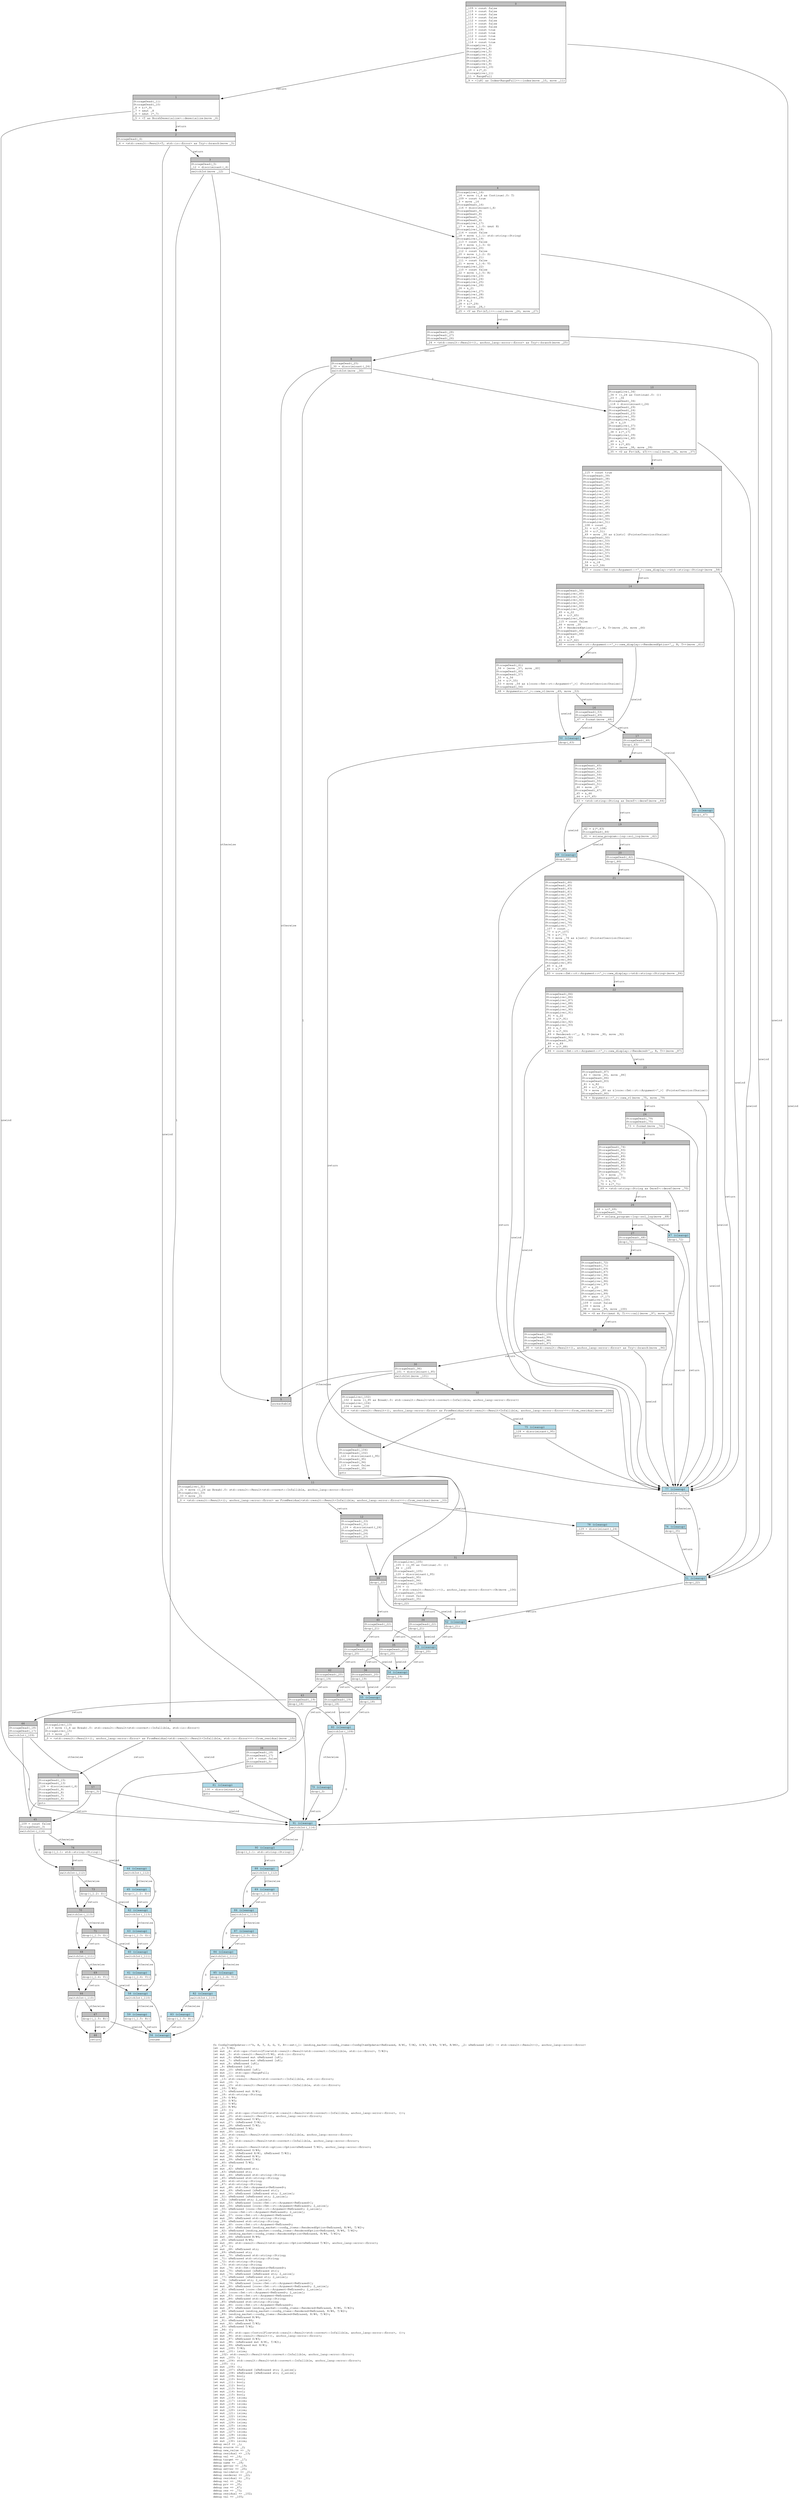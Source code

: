 digraph Mir_0_936 {
    graph [fontname="Courier, monospace"];
    node [fontname="Courier, monospace"];
    edge [fontname="Courier, monospace"];
    label=<fn ConfigItemUpdater::&lt;'h, H, T, S, G, V, R&gt;::set(_1: lending_market::config_items::ConfigItemUpdater&lt;ReErased, H/#1, T/#2, S/#3, G/#4, V/#5, R/#6&gt;, _2: &amp;ReErased [u8]) -&gt; std::result::Result&lt;(), anchor_lang::error::Error&gt;<br align="left"/>let _3: T/#2;<br align="left"/>let mut _4: std::ops::ControlFlow&lt;std::result::Result&lt;std::convert::Infallible, std::io::Error&gt;, T/#2&gt;;<br align="left"/>let mut _5: std::result::Result&lt;T/#2, std::io::Error&gt;;<br align="left"/>let mut _6: &amp;ReErased mut &amp;ReErased [u8];<br align="left"/>let mut _7: &amp;ReErased mut &amp;ReErased [u8];<br align="left"/>let mut _8: &amp;ReErased [u8];<br align="left"/>let _9: &amp;ReErased [u8];<br align="left"/>let mut _10: &amp;ReErased [u8];<br align="left"/>let mut _11: std::ops::RangeFull;<br align="left"/>let mut _12: isize;<br align="left"/>let _13: std::result::Result&lt;std::convert::Infallible, std::io::Error&gt;;<br align="left"/>let mut _14: !;<br align="left"/>let mut _15: std::result::Result&lt;std::convert::Infallible, std::io::Error&gt;;<br align="left"/>let _16: T/#2;<br align="left"/>let _17: &amp;ReErased mut H/#1;<br align="left"/>let _18: std::string::String;<br align="left"/>let _19: G/#4;<br align="left"/>let _20: S/#3;<br align="left"/>let _21: V/#5;<br align="left"/>let _22: R/#6;<br align="left"/>let _23: ();<br align="left"/>let mut _24: std::ops::ControlFlow&lt;std::result::Result&lt;std::convert::Infallible, anchor_lang::error::Error&gt;, ()&gt;;<br align="left"/>let mut _25: std::result::Result&lt;(), anchor_lang::error::Error&gt;;<br align="left"/>let mut _26: &amp;ReErased V/#5;<br align="left"/>let mut _27: (&amp;ReErased T/#2,);<br align="left"/>let mut _28: &amp;ReErased T/#2;<br align="left"/>let _29: &amp;ReErased T/#2;<br align="left"/>let mut _30: isize;<br align="left"/>let _31: std::result::Result&lt;std::convert::Infallible, anchor_lang::error::Error&gt;;<br align="left"/>let mut _32: !;<br align="left"/>let mut _33: std::result::Result&lt;std::convert::Infallible, anchor_lang::error::Error&gt;;<br align="left"/>let _34: ();<br align="left"/>let _35: std::result::Result&lt;std::option::Option&lt;&amp;ReErased T/#2&gt;, anchor_lang::error::Error&gt;;<br align="left"/>let mut _36: &amp;ReErased G/#4;<br align="left"/>let mut _37: (&amp;ReErased H/#1, &amp;ReErased T/#2);<br align="left"/>let mut _38: &amp;ReErased H/#1;<br align="left"/>let mut _39: &amp;ReErased T/#2;<br align="left"/>let _40: &amp;ReErased T/#2;<br align="left"/>let _41: ();<br align="left"/>let mut _42: &amp;ReErased str;<br align="left"/>let _43: &amp;ReErased str;<br align="left"/>let mut _44: &amp;ReErased std::string::String;<br align="left"/>let _45: &amp;ReErased std::string::String;<br align="left"/>let _46: std::string::String;<br align="left"/>let _47: std::string::String;<br align="left"/>let mut _48: std::fmt::Arguments&lt;ReErased&gt;;<br align="left"/>let mut _49: &amp;ReErased [&amp;ReErased str];<br align="left"/>let mut _50: &amp;ReErased [&amp;ReErased str; 2_usize];<br align="left"/>let _51: &amp;ReErased [&amp;ReErased str; 2_usize];<br align="left"/>let _52: [&amp;ReErased str; 2_usize];<br align="left"/>let mut _53: &amp;ReErased [core::fmt::rt::Argument&lt;ReErased&gt;];<br align="left"/>let mut _54: &amp;ReErased [core::fmt::rt::Argument&lt;ReErased&gt;; 2_usize];<br align="left"/>let _55: &amp;ReErased [core::fmt::rt::Argument&lt;ReErased&gt;; 2_usize];<br align="left"/>let _56: [core::fmt::rt::Argument&lt;ReErased&gt;; 2_usize];<br align="left"/>let mut _57: core::fmt::rt::Argument&lt;ReErased&gt;;<br align="left"/>let mut _58: &amp;ReErased std::string::String;<br align="left"/>let _59: &amp;ReErased std::string::String;<br align="left"/>let mut _60: core::fmt::rt::Argument&lt;ReErased&gt;;<br align="left"/>let mut _61: &amp;ReErased lending_market::config_items::RenderedOption&lt;ReErased, R/#6, T/#2&gt;;<br align="left"/>let _62: &amp;ReErased lending_market::config_items::RenderedOption&lt;ReErased, R/#6, T/#2&gt;;<br align="left"/>let _63: lending_market::config_items::RenderedOption&lt;ReErased, R/#6, T/#2&gt;;<br align="left"/>let mut _64: &amp;ReErased R/#6;<br align="left"/>let _65: &amp;ReErased R/#6;<br align="left"/>let mut _66: std::result::Result&lt;std::option::Option&lt;&amp;ReErased T/#2&gt;, anchor_lang::error::Error&gt;;<br align="left"/>let _67: ();<br align="left"/>let mut _68: &amp;ReErased str;<br align="left"/>let _69: &amp;ReErased str;<br align="left"/>let mut _70: &amp;ReErased std::string::String;<br align="left"/>let _71: &amp;ReErased std::string::String;<br align="left"/>let _72: std::string::String;<br align="left"/>let _73: std::string::String;<br align="left"/>let mut _74: std::fmt::Arguments&lt;ReErased&gt;;<br align="left"/>let mut _75: &amp;ReErased [&amp;ReErased str];<br align="left"/>let mut _76: &amp;ReErased [&amp;ReErased str; 2_usize];<br align="left"/>let _77: &amp;ReErased [&amp;ReErased str; 2_usize];<br align="left"/>let _78: [&amp;ReErased str; 2_usize];<br align="left"/>let mut _79: &amp;ReErased [core::fmt::rt::Argument&lt;ReErased&gt;];<br align="left"/>let mut _80: &amp;ReErased [core::fmt::rt::Argument&lt;ReErased&gt;; 2_usize];<br align="left"/>let _81: &amp;ReErased [core::fmt::rt::Argument&lt;ReErased&gt;; 2_usize];<br align="left"/>let _82: [core::fmt::rt::Argument&lt;ReErased&gt;; 2_usize];<br align="left"/>let mut _83: core::fmt::rt::Argument&lt;ReErased&gt;;<br align="left"/>let mut _84: &amp;ReErased std::string::String;<br align="left"/>let _85: &amp;ReErased std::string::String;<br align="left"/>let mut _86: core::fmt::rt::Argument&lt;ReErased&gt;;<br align="left"/>let mut _87: &amp;ReErased lending_market::config_items::Rendered&lt;ReErased, R/#6, T/#2&gt;;<br align="left"/>let _88: &amp;ReErased lending_market::config_items::Rendered&lt;ReErased, R/#6, T/#2&gt;;<br align="left"/>let _89: lending_market::config_items::Rendered&lt;ReErased, R/#6, T/#2&gt;;<br align="left"/>let mut _90: &amp;ReErased R/#6;<br align="left"/>let _91: &amp;ReErased R/#6;<br align="left"/>let mut _92: &amp;ReErased T/#2;<br align="left"/>let _93: &amp;ReErased T/#2;<br align="left"/>let _94: ();<br align="left"/>let mut _95: std::ops::ControlFlow&lt;std::result::Result&lt;std::convert::Infallible, anchor_lang::error::Error&gt;, ()&gt;;<br align="left"/>let mut _96: std::result::Result&lt;(), anchor_lang::error::Error&gt;;<br align="left"/>let mut _97: &amp;ReErased S/#3;<br align="left"/>let mut _98: (&amp;ReErased mut H/#1, T/#2);<br align="left"/>let mut _99: &amp;ReErased mut H/#1;<br align="left"/>let mut _100: T/#2;<br align="left"/>let mut _101: isize;<br align="left"/>let _102: std::result::Result&lt;std::convert::Infallible, anchor_lang::error::Error&gt;;<br align="left"/>let mut _103: !;<br align="left"/>let mut _104: std::result::Result&lt;std::convert::Infallible, anchor_lang::error::Error&gt;;<br align="left"/>let _105: ();<br align="left"/>let mut _106: ();<br align="left"/>let mut _107: &amp;ReErased [&amp;ReErased str; 2_usize];<br align="left"/>let mut _108: &amp;ReErased [&amp;ReErased str; 2_usize];<br align="left"/>let mut _109: bool;<br align="left"/>let mut _110: bool;<br align="left"/>let mut _111: bool;<br align="left"/>let mut _112: bool;<br align="left"/>let mut _113: bool;<br align="left"/>let mut _114: bool;<br align="left"/>let mut _115: bool;<br align="left"/>let mut _116: isize;<br align="left"/>let mut _117: isize;<br align="left"/>let mut _118: isize;<br align="left"/>let mut _119: isize;<br align="left"/>let mut _120: isize;<br align="left"/>let mut _121: isize;<br align="left"/>let mut _122: isize;<br align="left"/>let mut _123: isize;<br align="left"/>let mut _124: isize;<br align="left"/>let mut _125: isize;<br align="left"/>let mut _126: isize;<br align="left"/>let mut _127: isize;<br align="left"/>let mut _128: isize;<br align="left"/>let mut _129: isize;<br align="left"/>let mut _130: isize;<br align="left"/>debug self =&gt; _1;<br align="left"/>debug source =&gt; _2;<br align="left"/>debug new_value =&gt; _3;<br align="left"/>debug residual =&gt; _13;<br align="left"/>debug val =&gt; _16;<br align="left"/>debug target =&gt; _17;<br align="left"/>debug name =&gt; _18;<br align="left"/>debug getter =&gt; _19;<br align="left"/>debug setter =&gt; _20;<br align="left"/>debug validator =&gt; _21;<br align="left"/>debug renderer =&gt; _22;<br align="left"/>debug residual =&gt; _31;<br align="left"/>debug val =&gt; _34;<br align="left"/>debug prv =&gt; _35;<br align="left"/>debug res =&gt; _47;<br align="left"/>debug res =&gt; _73;<br align="left"/>debug residual =&gt; _102;<br align="left"/>debug val =&gt; _105;<br align="left"/>>;
    bb0__0_936 [shape="none", label=<<table border="0" cellborder="1" cellspacing="0"><tr><td bgcolor="gray" align="center" colspan="1">0</td></tr><tr><td align="left" balign="left">_109 = const false<br/>_115 = const false<br/>_114 = const false<br/>_113 = const false<br/>_112 = const false<br/>_111 = const false<br/>_110 = const false<br/>_110 = const true<br/>_111 = const true<br/>_112 = const true<br/>_113 = const true<br/>_114 = const true<br/>StorageLive(_3)<br/>StorageLive(_4)<br/>StorageLive(_5)<br/>StorageLive(_6)<br/>StorageLive(_7)<br/>StorageLive(_8)<br/>StorageLive(_9)<br/>StorageLive(_10)<br/>_10 = &amp;(*_2)<br/>StorageLive(_11)<br/>_11 = RangeFull<br/></td></tr><tr><td align="left">_9 = &lt;[u8] as Index&lt;RangeFull&gt;&gt;::index(move _10, move _11)</td></tr></table>>];
    bb1__0_936 [shape="none", label=<<table border="0" cellborder="1" cellspacing="0"><tr><td bgcolor="gray" align="center" colspan="1">1</td></tr><tr><td align="left" balign="left">StorageDead(_11)<br/>StorageDead(_10)<br/>_8 = &amp;(*_9)<br/>_7 = &amp;mut _8<br/>_6 = &amp;mut (*_7)<br/></td></tr><tr><td align="left">_5 = &lt;T as BorshDeserialize&gt;::deserialize(move _6)</td></tr></table>>];
    bb2__0_936 [shape="none", label=<<table border="0" cellborder="1" cellspacing="0"><tr><td bgcolor="gray" align="center" colspan="1">2</td></tr><tr><td align="left" balign="left">StorageDead(_6)<br/></td></tr><tr><td align="left">_4 = &lt;std::result::Result&lt;T, std::io::Error&gt; as Try&gt;::branch(move _5)</td></tr></table>>];
    bb3__0_936 [shape="none", label=<<table border="0" cellborder="1" cellspacing="0"><tr><td bgcolor="gray" align="center" colspan="1">3</td></tr><tr><td align="left" balign="left">StorageDead(_5)<br/>_12 = discriminant(_4)<br/></td></tr><tr><td align="left">switchInt(move _12)</td></tr></table>>];
    bb4__0_936 [shape="none", label=<<table border="0" cellborder="1" cellspacing="0"><tr><td bgcolor="gray" align="center" colspan="1">4</td></tr><tr><td align="left" balign="left">StorageLive(_16)<br/>_16 = move ((_4 as Continue).0: T)<br/>_109 = const true<br/>_3 = move _16<br/>StorageDead(_16)<br/>_116 = discriminant(_4)<br/>StorageDead(_9)<br/>StorageDead(_8)<br/>StorageDead(_7)<br/>StorageDead(_4)<br/>StorageLive(_17)<br/>_17 = move (_1.0: &amp;mut H)<br/>StorageLive(_18)<br/>_114 = const false<br/>_18 = move (_1.1: std::string::String)<br/>StorageLive(_19)<br/>_113 = const false<br/>_19 = move (_1.3: G)<br/>StorageLive(_20)<br/>_112 = const false<br/>_20 = move (_1.2: S)<br/>StorageLive(_21)<br/>_111 = const false<br/>_21 = move (_1.4: V)<br/>StorageLive(_22)<br/>_110 = const false<br/>_22 = move (_1.5: R)<br/>StorageLive(_23)<br/>StorageLive(_24)<br/>StorageLive(_25)<br/>StorageLive(_26)<br/>_26 = &amp;_21<br/>StorageLive(_27)<br/>StorageLive(_28)<br/>StorageLive(_29)<br/>_29 = &amp;_3<br/>_28 = &amp;(*_29)<br/>_27 = (move _28,)<br/></td></tr><tr><td align="left">_25 = &lt;V as Fn&lt;(&amp;T,)&gt;&gt;::call(move _26, move _27)</td></tr></table>>];
    bb5__0_936 [shape="none", label=<<table border="0" cellborder="1" cellspacing="0"><tr><td bgcolor="gray" align="center" colspan="1">5</td></tr><tr><td align="left">unreachable</td></tr></table>>];
    bb6__0_936 [shape="none", label=<<table border="0" cellborder="1" cellspacing="0"><tr><td bgcolor="gray" align="center" colspan="1">6</td></tr><tr><td align="left" balign="left">StorageLive(_13)<br/>_13 = move ((_4 as Break).0: std::result::Result&lt;std::convert::Infallible, std::io::Error&gt;)<br/>StorageLive(_15)<br/>_15 = move _13<br/></td></tr><tr><td align="left">_0 = &lt;std::result::Result&lt;(), anchor_lang::error::Error&gt; as FromResidual&lt;std::result::Result&lt;Infallible, std::io::Error&gt;&gt;&gt;::from_residual(move _15)</td></tr></table>>];
    bb7__0_936 [shape="none", label=<<table border="0" cellborder="1" cellspacing="0"><tr><td bgcolor="gray" align="center" colspan="1">7</td></tr><tr><td align="left" balign="left">StorageDead(_15)<br/>StorageDead(_13)<br/>_126 = discriminant(_4)<br/>StorageDead(_9)<br/>StorageDead(_8)<br/>StorageDead(_7)<br/>StorageDead(_4)<br/></td></tr><tr><td align="left">goto</td></tr></table>>];
    bb8__0_936 [shape="none", label=<<table border="0" cellborder="1" cellspacing="0"><tr><td bgcolor="gray" align="center" colspan="1">8</td></tr><tr><td align="left" balign="left">StorageDead(_28)<br/>StorageDead(_27)<br/>StorageDead(_26)<br/></td></tr><tr><td align="left">_24 = &lt;std::result::Result&lt;(), anchor_lang::error::Error&gt; as Try&gt;::branch(move _25)</td></tr></table>>];
    bb9__0_936 [shape="none", label=<<table border="0" cellborder="1" cellspacing="0"><tr><td bgcolor="gray" align="center" colspan="1">9</td></tr><tr><td align="left" balign="left">StorageDead(_25)<br/>_30 = discriminant(_24)<br/></td></tr><tr><td align="left">switchInt(move _30)</td></tr></table>>];
    bb10__0_936 [shape="none", label=<<table border="0" cellborder="1" cellspacing="0"><tr><td bgcolor="gray" align="center" colspan="1">10</td></tr><tr><td align="left" balign="left">StorageLive(_34)<br/>_34 = ((_24 as Continue).0: ())<br/>_23 = _34<br/>StorageDead(_34)<br/>_118 = discriminant(_24)<br/>StorageDead(_29)<br/>StorageDead(_24)<br/>StorageDead(_23)<br/>StorageLive(_35)<br/>StorageLive(_36)<br/>_36 = &amp;_19<br/>StorageLive(_37)<br/>StorageLive(_38)<br/>_38 = &amp;(*_17)<br/>StorageLive(_39)<br/>StorageLive(_40)<br/>_40 = &amp;_3<br/>_39 = &amp;(*_40)<br/>_37 = (move _38, move _39)<br/></td></tr><tr><td align="left">_35 = &lt;G as Fn&lt;(&amp;H, &amp;T)&gt;&gt;::call(move _36, move _37)</td></tr></table>>];
    bb11__0_936 [shape="none", label=<<table border="0" cellborder="1" cellspacing="0"><tr><td bgcolor="gray" align="center" colspan="1">11</td></tr><tr><td align="left" balign="left">StorageLive(_31)<br/>_31 = move ((_24 as Break).0: std::result::Result&lt;std::convert::Infallible, anchor_lang::error::Error&gt;)<br/>StorageLive(_33)<br/>_33 = move _31<br/></td></tr><tr><td align="left">_0 = &lt;std::result::Result&lt;(), anchor_lang::error::Error&gt; as FromResidual&lt;std::result::Result&lt;Infallible, anchor_lang::error::Error&gt;&gt;&gt;::from_residual(move _33)</td></tr></table>>];
    bb12__0_936 [shape="none", label=<<table border="0" cellborder="1" cellspacing="0"><tr><td bgcolor="gray" align="center" colspan="1">12</td></tr><tr><td align="left" balign="left">StorageDead(_33)<br/>StorageDead(_31)<br/>_124 = discriminant(_24)<br/>StorageDead(_29)<br/>StorageDead(_24)<br/>StorageDead(_23)<br/></td></tr><tr><td align="left">goto</td></tr></table>>];
    bb13__0_936 [shape="none", label=<<table border="0" cellborder="1" cellspacing="0"><tr><td bgcolor="gray" align="center" colspan="1">13</td></tr><tr><td align="left" balign="left">_115 = const true<br/>StorageDead(_39)<br/>StorageDead(_38)<br/>StorageDead(_37)<br/>StorageDead(_36)<br/>StorageDead(_40)<br/>StorageLive(_41)<br/>StorageLive(_42)<br/>StorageLive(_43)<br/>StorageLive(_44)<br/>StorageLive(_45)<br/>StorageLive(_46)<br/>StorageLive(_47)<br/>StorageLive(_48)<br/>StorageLive(_49)<br/>StorageLive(_50)<br/>StorageLive(_51)<br/>_108 = const _<br/>_51 = &amp;(*_108)<br/>_50 = &amp;(*_51)<br/>_49 = move _50 as &amp;[&amp;str] (PointerCoercion(Unsize))<br/>StorageDead(_50)<br/>StorageLive(_53)<br/>StorageLive(_54)<br/>StorageLive(_55)<br/>StorageLive(_56)<br/>StorageLive(_57)<br/>StorageLive(_58)<br/>StorageLive(_59)<br/>_59 = &amp;_18<br/>_58 = &amp;(*_59)<br/></td></tr><tr><td align="left">_57 = core::fmt::rt::Argument::&lt;'_&gt;::new_display::&lt;std::string::String&gt;(move _58)</td></tr></table>>];
    bb14__0_936 [shape="none", label=<<table border="0" cellborder="1" cellspacing="0"><tr><td bgcolor="gray" align="center" colspan="1">14</td></tr><tr><td align="left" balign="left">StorageDead(_58)<br/>StorageLive(_60)<br/>StorageLive(_61)<br/>StorageLive(_62)<br/>StorageLive(_63)<br/>StorageLive(_64)<br/>StorageLive(_65)<br/>_65 = &amp;_22<br/>_64 = &amp;(*_65)<br/>StorageLive(_66)<br/>_115 = const false<br/>_66 = move _35<br/>_63 = RenderedOption::&lt;'_, R, T&gt;(move _64, move _66)<br/>StorageDead(_66)<br/>StorageDead(_64)<br/>_62 = &amp;_63<br/>_61 = &amp;(*_62)<br/></td></tr><tr><td align="left">_60 = core::fmt::rt::Argument::&lt;'_&gt;::new_display::&lt;RenderedOption&lt;'_, R, T&gt;&gt;(move _61)</td></tr></table>>];
    bb15__0_936 [shape="none", label=<<table border="0" cellborder="1" cellspacing="0"><tr><td bgcolor="gray" align="center" colspan="1">15</td></tr><tr><td align="left" balign="left">StorageDead(_61)<br/>_56 = [move _57, move _60]<br/>StorageDead(_60)<br/>StorageDead(_57)<br/>_55 = &amp;_56<br/>_54 = &amp;(*_55)<br/>_53 = move _54 as &amp;[core::fmt::rt::Argument&lt;'_&gt;] (PointerCoercion(Unsize))<br/>StorageDead(_54)<br/></td></tr><tr><td align="left">_48 = Arguments::&lt;'_&gt;::new_v1(move _49, move _53)</td></tr></table>>];
    bb16__0_936 [shape="none", label=<<table border="0" cellborder="1" cellspacing="0"><tr><td bgcolor="gray" align="center" colspan="1">16</td></tr><tr><td align="left" balign="left">StorageDead(_53)<br/>StorageDead(_49)<br/></td></tr><tr><td align="left">_47 = format(move _48)</td></tr></table>>];
    bb17__0_936 [shape="none", label=<<table border="0" cellborder="1" cellspacing="0"><tr><td bgcolor="gray" align="center" colspan="1">17</td></tr><tr><td align="left" balign="left">StorageDead(_48)<br/></td></tr><tr><td align="left">drop(_63)</td></tr></table>>];
    bb18__0_936 [shape="none", label=<<table border="0" cellborder="1" cellspacing="0"><tr><td bgcolor="gray" align="center" colspan="1">18</td></tr><tr><td align="left" balign="left">StorageDead(_65)<br/>StorageDead(_63)<br/>StorageDead(_62)<br/>StorageDead(_59)<br/>StorageDead(_56)<br/>StorageDead(_55)<br/>StorageDead(_51)<br/>_46 = move _47<br/>StorageDead(_47)<br/>_45 = &amp;_46<br/>_44 = &amp;(*_45)<br/></td></tr><tr><td align="left">_43 = &lt;std::string::String as Deref&gt;::deref(move _44)</td></tr></table>>];
    bb19__0_936 [shape="none", label=<<table border="0" cellborder="1" cellspacing="0"><tr><td bgcolor="gray" align="center" colspan="1">19</td></tr><tr><td align="left" balign="left">_42 = &amp;(*_43)<br/>StorageDead(_44)<br/></td></tr><tr><td align="left">_41 = solana_program::log::sol_log(move _42)</td></tr></table>>];
    bb20__0_936 [shape="none", label=<<table border="0" cellborder="1" cellspacing="0"><tr><td bgcolor="gray" align="center" colspan="1">20</td></tr><tr><td align="left" balign="left">StorageDead(_42)<br/></td></tr><tr><td align="left">drop(_46)</td></tr></table>>];
    bb21__0_936 [shape="none", label=<<table border="0" cellborder="1" cellspacing="0"><tr><td bgcolor="gray" align="center" colspan="1">21</td></tr><tr><td align="left" balign="left">StorageDead(_46)<br/>StorageDead(_45)<br/>StorageDead(_43)<br/>StorageDead(_41)<br/>StorageLive(_67)<br/>StorageLive(_68)<br/>StorageLive(_69)<br/>StorageLive(_70)<br/>StorageLive(_71)<br/>StorageLive(_72)<br/>StorageLive(_73)<br/>StorageLive(_74)<br/>StorageLive(_75)<br/>StorageLive(_76)<br/>StorageLive(_77)<br/>_107 = const _<br/>_77 = &amp;(*_107)<br/>_76 = &amp;(*_77)<br/>_75 = move _76 as &amp;[&amp;str] (PointerCoercion(Unsize))<br/>StorageDead(_76)<br/>StorageLive(_79)<br/>StorageLive(_80)<br/>StorageLive(_81)<br/>StorageLive(_82)<br/>StorageLive(_83)<br/>StorageLive(_84)<br/>StorageLive(_85)<br/>_85 = &amp;_18<br/>_84 = &amp;(*_85)<br/></td></tr><tr><td align="left">_83 = core::fmt::rt::Argument::&lt;'_&gt;::new_display::&lt;std::string::String&gt;(move _84)</td></tr></table>>];
    bb22__0_936 [shape="none", label=<<table border="0" cellborder="1" cellspacing="0"><tr><td bgcolor="gray" align="center" colspan="1">22</td></tr><tr><td align="left" balign="left">StorageDead(_84)<br/>StorageLive(_86)<br/>StorageLive(_87)<br/>StorageLive(_88)<br/>StorageLive(_89)<br/>StorageLive(_90)<br/>StorageLive(_91)<br/>_91 = &amp;_22<br/>_90 = &amp;(*_91)<br/>StorageLive(_92)<br/>StorageLive(_93)<br/>_93 = &amp;_3<br/>_92 = &amp;(*_93)<br/>_89 = Rendered::&lt;'_, R, T&gt;(move _90, move _92)<br/>StorageDead(_92)<br/>StorageDead(_90)<br/>_88 = &amp;_89<br/>_87 = &amp;(*_88)<br/></td></tr><tr><td align="left">_86 = core::fmt::rt::Argument::&lt;'_&gt;::new_display::&lt;Rendered&lt;'_, R, T&gt;&gt;(move _87)</td></tr></table>>];
    bb23__0_936 [shape="none", label=<<table border="0" cellborder="1" cellspacing="0"><tr><td bgcolor="gray" align="center" colspan="1">23</td></tr><tr><td align="left" balign="left">StorageDead(_87)<br/>_82 = [move _83, move _86]<br/>StorageDead(_86)<br/>StorageDead(_83)<br/>_81 = &amp;_82<br/>_80 = &amp;(*_81)<br/>_79 = move _80 as &amp;[core::fmt::rt::Argument&lt;'_&gt;] (PointerCoercion(Unsize))<br/>StorageDead(_80)<br/></td></tr><tr><td align="left">_74 = Arguments::&lt;'_&gt;::new_v1(move _75, move _79)</td></tr></table>>];
    bb24__0_936 [shape="none", label=<<table border="0" cellborder="1" cellspacing="0"><tr><td bgcolor="gray" align="center" colspan="1">24</td></tr><tr><td align="left" balign="left">StorageDead(_79)<br/>StorageDead(_75)<br/></td></tr><tr><td align="left">_73 = format(move _74)</td></tr></table>>];
    bb25__0_936 [shape="none", label=<<table border="0" cellborder="1" cellspacing="0"><tr><td bgcolor="gray" align="center" colspan="1">25</td></tr><tr><td align="left" balign="left">StorageDead(_74)<br/>StorageDead(_93)<br/>StorageDead(_91)<br/>StorageDead(_89)<br/>StorageDead(_88)<br/>StorageDead(_85)<br/>StorageDead(_82)<br/>StorageDead(_81)<br/>StorageDead(_77)<br/>_72 = move _73<br/>StorageDead(_73)<br/>_71 = &amp;_72<br/>_70 = &amp;(*_71)<br/></td></tr><tr><td align="left">_69 = &lt;std::string::String as Deref&gt;::deref(move _70)</td></tr></table>>];
    bb26__0_936 [shape="none", label=<<table border="0" cellborder="1" cellspacing="0"><tr><td bgcolor="gray" align="center" colspan="1">26</td></tr><tr><td align="left" balign="left">_68 = &amp;(*_69)<br/>StorageDead(_70)<br/></td></tr><tr><td align="left">_67 = solana_program::log::sol_log(move _68)</td></tr></table>>];
    bb27__0_936 [shape="none", label=<<table border="0" cellborder="1" cellspacing="0"><tr><td bgcolor="gray" align="center" colspan="1">27</td></tr><tr><td align="left" balign="left">StorageDead(_68)<br/></td></tr><tr><td align="left">drop(_72)</td></tr></table>>];
    bb28__0_936 [shape="none", label=<<table border="0" cellborder="1" cellspacing="0"><tr><td bgcolor="gray" align="center" colspan="1">28</td></tr><tr><td align="left" balign="left">StorageDead(_72)<br/>StorageDead(_71)<br/>StorageDead(_69)<br/>StorageDead(_67)<br/>StorageLive(_94)<br/>StorageLive(_95)<br/>StorageLive(_96)<br/>StorageLive(_97)<br/>_97 = &amp;_20<br/>StorageLive(_98)<br/>StorageLive(_99)<br/>_99 = &amp;mut (*_17)<br/>StorageLive(_100)<br/>_109 = const false<br/>_100 = move _3<br/>_98 = (move _99, move _100)<br/></td></tr><tr><td align="left">_96 = &lt;S as Fn&lt;(&amp;mut H, T)&gt;&gt;::call(move _97, move _98)</td></tr></table>>];
    bb29__0_936 [shape="none", label=<<table border="0" cellborder="1" cellspacing="0"><tr><td bgcolor="gray" align="center" colspan="1">29</td></tr><tr><td align="left" balign="left">StorageDead(_100)<br/>StorageDead(_99)<br/>StorageDead(_98)<br/>StorageDead(_97)<br/></td></tr><tr><td align="left">_95 = &lt;std::result::Result&lt;(), anchor_lang::error::Error&gt; as Try&gt;::branch(move _96)</td></tr></table>>];
    bb30__0_936 [shape="none", label=<<table border="0" cellborder="1" cellspacing="0"><tr><td bgcolor="gray" align="center" colspan="1">30</td></tr><tr><td align="left" balign="left">StorageDead(_96)<br/>_101 = discriminant(_95)<br/></td></tr><tr><td align="left">switchInt(move _101)</td></tr></table>>];
    bb31__0_936 [shape="none", label=<<table border="0" cellborder="1" cellspacing="0"><tr><td bgcolor="gray" align="center" colspan="1">31</td></tr><tr><td align="left" balign="left">StorageLive(_105)<br/>_105 = ((_95 as Continue).0: ())<br/>_94 = _105<br/>StorageDead(_105)<br/>_120 = discriminant(_95)<br/>StorageDead(_95)<br/>StorageDead(_94)<br/>StorageLive(_106)<br/>_106 = ()<br/>_0 = std::result::Result::&lt;(), anchor_lang::error::Error&gt;::Ok(move _106)<br/>StorageDead(_106)<br/>_115 = const false<br/>StorageDead(_35)<br/></td></tr><tr><td align="left">drop(_22)</td></tr></table>>];
    bb32__0_936 [shape="none", label=<<table border="0" cellborder="1" cellspacing="0"><tr><td bgcolor="gray" align="center" colspan="1">32</td></tr><tr><td align="left" balign="left">StorageLive(_102)<br/>_102 = move ((_95 as Break).0: std::result::Result&lt;std::convert::Infallible, anchor_lang::error::Error&gt;)<br/>StorageLive(_104)<br/>_104 = move _102<br/></td></tr><tr><td align="left">_0 = &lt;std::result::Result&lt;(), anchor_lang::error::Error&gt; as FromResidual&lt;std::result::Result&lt;Infallible, anchor_lang::error::Error&gt;&gt;&gt;::from_residual(move _104)</td></tr></table>>];
    bb33__0_936 [shape="none", label=<<table border="0" cellborder="1" cellspacing="0"><tr><td bgcolor="gray" align="center" colspan="1">33</td></tr><tr><td align="left" balign="left">StorageDead(_104)<br/>StorageDead(_102)<br/>_122 = discriminant(_95)<br/>StorageDead(_95)<br/>StorageDead(_94)<br/>_115 = const false<br/>StorageDead(_35)<br/></td></tr><tr><td align="left">goto</td></tr></table>>];
    bb34__0_936 [shape="none", label=<<table border="0" cellborder="1" cellspacing="0"><tr><td bgcolor="gray" align="center" colspan="1">34</td></tr><tr><td align="left" balign="left">StorageDead(_22)<br/></td></tr><tr><td align="left">drop(_21)</td></tr></table>>];
    bb35__0_936 [shape="none", label=<<table border="0" cellborder="1" cellspacing="0"><tr><td bgcolor="gray" align="center" colspan="1">35</td></tr><tr><td align="left" balign="left">StorageDead(_21)<br/></td></tr><tr><td align="left">drop(_20)</td></tr></table>>];
    bb36__0_936 [shape="none", label=<<table border="0" cellborder="1" cellspacing="0"><tr><td bgcolor="gray" align="center" colspan="1">36</td></tr><tr><td align="left" balign="left">StorageDead(_20)<br/></td></tr><tr><td align="left">drop(_19)</td></tr></table>>];
    bb37__0_936 [shape="none", label=<<table border="0" cellborder="1" cellspacing="0"><tr><td bgcolor="gray" align="center" colspan="1">37</td></tr><tr><td align="left" balign="left">StorageDead(_19)<br/></td></tr><tr><td align="left">drop(_18)</td></tr></table>>];
    bb38__0_936 [shape="none", label=<<table border="0" cellborder="1" cellspacing="0"><tr><td bgcolor="gray" align="center" colspan="1">38</td></tr><tr><td align="left" balign="left">StorageDead(_18)<br/>StorageDead(_17)<br/>_109 = const false<br/>StorageDead(_3)<br/></td></tr><tr><td align="left">goto</td></tr></table>>];
    bb39__0_936 [shape="none", label=<<table border="0" cellborder="1" cellspacing="0"><tr><td bgcolor="gray" align="center" colspan="1">39</td></tr><tr><td align="left">drop(_22)</td></tr></table>>];
    bb40__0_936 [shape="none", label=<<table border="0" cellborder="1" cellspacing="0"><tr><td bgcolor="gray" align="center" colspan="1">40</td></tr><tr><td align="left" balign="left">StorageDead(_22)<br/></td></tr><tr><td align="left">drop(_21)</td></tr></table>>];
    bb41__0_936 [shape="none", label=<<table border="0" cellborder="1" cellspacing="0"><tr><td bgcolor="gray" align="center" colspan="1">41</td></tr><tr><td align="left" balign="left">StorageDead(_21)<br/></td></tr><tr><td align="left">drop(_20)</td></tr></table>>];
    bb42__0_936 [shape="none", label=<<table border="0" cellborder="1" cellspacing="0"><tr><td bgcolor="gray" align="center" colspan="1">42</td></tr><tr><td align="left" balign="left">StorageDead(_20)<br/></td></tr><tr><td align="left">drop(_19)</td></tr></table>>];
    bb43__0_936 [shape="none", label=<<table border="0" cellborder="1" cellspacing="0"><tr><td bgcolor="gray" align="center" colspan="1">43</td></tr><tr><td align="left" balign="left">StorageDead(_19)<br/></td></tr><tr><td align="left">drop(_18)</td></tr></table>>];
    bb44__0_936 [shape="none", label=<<table border="0" cellborder="1" cellspacing="0"><tr><td bgcolor="gray" align="center" colspan="1">44</td></tr><tr><td align="left" balign="left">StorageDead(_18)<br/>StorageDead(_17)<br/></td></tr><tr><td align="left">switchInt(_109)</td></tr></table>>];
    bb45__0_936 [shape="none", label=<<table border="0" cellborder="1" cellspacing="0"><tr><td bgcolor="gray" align="center" colspan="1">45</td></tr><tr><td align="left" balign="left">_109 = const false<br/>StorageDead(_3)<br/></td></tr><tr><td align="left">switchInt(_114)</td></tr></table>>];
    bb46__0_936 [shape="none", label=<<table border="0" cellborder="1" cellspacing="0"><tr><td bgcolor="gray" align="center" colspan="1">46</td></tr><tr><td align="left">return</td></tr></table>>];
    bb47__0_936 [shape="none", label=<<table border="0" cellborder="1" cellspacing="0"><tr><td bgcolor="lightblue" align="center" colspan="1">47 (cleanup)</td></tr><tr><td align="left">drop(_72)</td></tr></table>>];
    bb48__0_936 [shape="none", label=<<table border="0" cellborder="1" cellspacing="0"><tr><td bgcolor="lightblue" align="center" colspan="1">48 (cleanup)</td></tr><tr><td align="left">drop(_46)</td></tr></table>>];
    bb49__0_936 [shape="none", label=<<table border="0" cellborder="1" cellspacing="0"><tr><td bgcolor="lightblue" align="center" colspan="1">49 (cleanup)</td></tr><tr><td align="left">drop(_47)</td></tr></table>>];
    bb50__0_936 [shape="none", label=<<table border="0" cellborder="1" cellspacing="0"><tr><td bgcolor="lightblue" align="center" colspan="1">50 (cleanup)</td></tr><tr><td align="left">drop(_63)</td></tr></table>>];
    bb51__0_936 [shape="none", label=<<table border="0" cellborder="1" cellspacing="0"><tr><td bgcolor="lightblue" align="center" colspan="1">51 (cleanup)</td></tr><tr><td align="left">drop(_22)</td></tr></table>>];
    bb52__0_936 [shape="none", label=<<table border="0" cellborder="1" cellspacing="0"><tr><td bgcolor="lightblue" align="center" colspan="1">52 (cleanup)</td></tr><tr><td align="left">drop(_21)</td></tr></table>>];
    bb53__0_936 [shape="none", label=<<table border="0" cellborder="1" cellspacing="0"><tr><td bgcolor="lightblue" align="center" colspan="1">53 (cleanup)</td></tr><tr><td align="left">drop(_20)</td></tr></table>>];
    bb54__0_936 [shape="none", label=<<table border="0" cellborder="1" cellspacing="0"><tr><td bgcolor="lightblue" align="center" colspan="1">54 (cleanup)</td></tr><tr><td align="left">drop(_19)</td></tr></table>>];
    bb55__0_936 [shape="none", label=<<table border="0" cellborder="1" cellspacing="0"><tr><td bgcolor="lightblue" align="center" colspan="1">55 (cleanup)</td></tr><tr><td align="left">drop(_18)</td></tr></table>>];
    bb56__0_936 [shape="none", label=<<table border="0" cellborder="1" cellspacing="0"><tr><td bgcolor="lightblue" align="center" colspan="1">56 (cleanup)</td></tr><tr><td align="left">resume</td></tr></table>>];
    bb57__0_936 [shape="none", label=<<table border="0" cellborder="1" cellspacing="0"><tr><td bgcolor="gray" align="center" colspan="1">57</td></tr><tr><td align="left">drop(_3)</td></tr></table>>];
    bb58__0_936 [shape="none", label=<<table border="0" cellborder="1" cellspacing="0"><tr><td bgcolor="lightblue" align="center" colspan="1">58 (cleanup)</td></tr><tr><td align="left">switchInt(_110)</td></tr></table>>];
    bb59__0_936 [shape="none", label=<<table border="0" cellborder="1" cellspacing="0"><tr><td bgcolor="lightblue" align="center" colspan="1">59 (cleanup)</td></tr><tr><td align="left">drop((_1.5: R))</td></tr></table>>];
    bb60__0_936 [shape="none", label=<<table border="0" cellborder="1" cellspacing="0"><tr><td bgcolor="lightblue" align="center" colspan="1">60 (cleanup)</td></tr><tr><td align="left">switchInt(_111)</td></tr></table>>];
    bb61__0_936 [shape="none", label=<<table border="0" cellborder="1" cellspacing="0"><tr><td bgcolor="lightblue" align="center" colspan="1">61 (cleanup)</td></tr><tr><td align="left">drop((_1.4: V))</td></tr></table>>];
    bb62__0_936 [shape="none", label=<<table border="0" cellborder="1" cellspacing="0"><tr><td bgcolor="lightblue" align="center" colspan="1">62 (cleanup)</td></tr><tr><td align="left">switchInt(_113)</td></tr></table>>];
    bb63__0_936 [shape="none", label=<<table border="0" cellborder="1" cellspacing="0"><tr><td bgcolor="lightblue" align="center" colspan="1">63 (cleanup)</td></tr><tr><td align="left">drop((_1.3: G))</td></tr></table>>];
    bb64__0_936 [shape="none", label=<<table border="0" cellborder="1" cellspacing="0"><tr><td bgcolor="lightblue" align="center" colspan="1">64 (cleanup)</td></tr><tr><td align="left">switchInt(_112)</td></tr></table>>];
    bb65__0_936 [shape="none", label=<<table border="0" cellborder="1" cellspacing="0"><tr><td bgcolor="lightblue" align="center" colspan="1">65 (cleanup)</td></tr><tr><td align="left">drop((_1.2: S))</td></tr></table>>];
    bb66__0_936 [shape="none", label=<<table border="0" cellborder="1" cellspacing="0"><tr><td bgcolor="gray" align="center" colspan="1">66</td></tr><tr><td align="left">switchInt(_110)</td></tr></table>>];
    bb67__0_936 [shape="none", label=<<table border="0" cellborder="1" cellspacing="0"><tr><td bgcolor="gray" align="center" colspan="1">67</td></tr><tr><td align="left">drop((_1.5: R))</td></tr></table>>];
    bb68__0_936 [shape="none", label=<<table border="0" cellborder="1" cellspacing="0"><tr><td bgcolor="gray" align="center" colspan="1">68</td></tr><tr><td align="left">switchInt(_111)</td></tr></table>>];
    bb69__0_936 [shape="none", label=<<table border="0" cellborder="1" cellspacing="0"><tr><td bgcolor="gray" align="center" colspan="1">69</td></tr><tr><td align="left">drop((_1.4: V))</td></tr></table>>];
    bb70__0_936 [shape="none", label=<<table border="0" cellborder="1" cellspacing="0"><tr><td bgcolor="gray" align="center" colspan="1">70</td></tr><tr><td align="left">switchInt(_113)</td></tr></table>>];
    bb71__0_936 [shape="none", label=<<table border="0" cellborder="1" cellspacing="0"><tr><td bgcolor="gray" align="center" colspan="1">71</td></tr><tr><td align="left">drop((_1.3: G))</td></tr></table>>];
    bb72__0_936 [shape="none", label=<<table border="0" cellborder="1" cellspacing="0"><tr><td bgcolor="gray" align="center" colspan="1">72</td></tr><tr><td align="left">switchInt(_112)</td></tr></table>>];
    bb73__0_936 [shape="none", label=<<table border="0" cellborder="1" cellspacing="0"><tr><td bgcolor="gray" align="center" colspan="1">73</td></tr><tr><td align="left">drop((_1.2: S))</td></tr></table>>];
    bb74__0_936 [shape="none", label=<<table border="0" cellborder="1" cellspacing="0"><tr><td bgcolor="gray" align="center" colspan="1">74</td></tr><tr><td align="left">drop((_1.1: std::string::String))</td></tr></table>>];
    bb75__0_936 [shape="none", label=<<table border="0" cellborder="1" cellspacing="0"><tr><td bgcolor="lightblue" align="center" colspan="1">75 (cleanup)</td></tr><tr><td align="left" balign="left">_128 = discriminant(_95)<br/></td></tr><tr><td align="left">goto</td></tr></table>>];
    bb76__0_936 [shape="none", label=<<table border="0" cellborder="1" cellspacing="0"><tr><td bgcolor="lightblue" align="center" colspan="1">76 (cleanup)</td></tr><tr><td align="left">drop(_35)</td></tr></table>>];
    bb77__0_936 [shape="none", label=<<table border="0" cellborder="1" cellspacing="0"><tr><td bgcolor="lightblue" align="center" colspan="1">77 (cleanup)</td></tr><tr><td align="left">switchInt(_115)</td></tr></table>>];
    bb78__0_936 [shape="none", label=<<table border="0" cellborder="1" cellspacing="0"><tr><td bgcolor="lightblue" align="center" colspan="1">78 (cleanup)</td></tr><tr><td align="left" balign="left">_129 = discriminant(_24)<br/></td></tr><tr><td align="left">goto</td></tr></table>>];
    bb79__0_936 [shape="none", label=<<table border="0" cellborder="1" cellspacing="0"><tr><td bgcolor="lightblue" align="center" colspan="1">79 (cleanup)</td></tr><tr><td align="left">drop(_3)</td></tr></table>>];
    bb80__0_936 [shape="none", label=<<table border="0" cellborder="1" cellspacing="0"><tr><td bgcolor="lightblue" align="center" colspan="1">80 (cleanup)</td></tr><tr><td align="left">switchInt(_109)</td></tr></table>>];
    bb81__0_936 [shape="none", label=<<table border="0" cellborder="1" cellspacing="0"><tr><td bgcolor="lightblue" align="center" colspan="1">81 (cleanup)</td></tr><tr><td align="left" balign="left">_130 = discriminant(_4)<br/></td></tr><tr><td align="left">goto</td></tr></table>>];
    bb82__0_936 [shape="none", label=<<table border="0" cellborder="1" cellspacing="0"><tr><td bgcolor="lightblue" align="center" colspan="1">82 (cleanup)</td></tr><tr><td align="left">switchInt(_110)</td></tr></table>>];
    bb83__0_936 [shape="none", label=<<table border="0" cellborder="1" cellspacing="0"><tr><td bgcolor="lightblue" align="center" colspan="1">83 (cleanup)</td></tr><tr><td align="left">drop((_1.5: R))</td></tr></table>>];
    bb84__0_936 [shape="none", label=<<table border="0" cellborder="1" cellspacing="0"><tr><td bgcolor="lightblue" align="center" colspan="1">84 (cleanup)</td></tr><tr><td align="left">switchInt(_111)</td></tr></table>>];
    bb85__0_936 [shape="none", label=<<table border="0" cellborder="1" cellspacing="0"><tr><td bgcolor="lightblue" align="center" colspan="1">85 (cleanup)</td></tr><tr><td align="left">drop((_1.4: V))</td></tr></table>>];
    bb86__0_936 [shape="none", label=<<table border="0" cellborder="1" cellspacing="0"><tr><td bgcolor="lightblue" align="center" colspan="1">86 (cleanup)</td></tr><tr><td align="left">switchInt(_113)</td></tr></table>>];
    bb87__0_936 [shape="none", label=<<table border="0" cellborder="1" cellspacing="0"><tr><td bgcolor="lightblue" align="center" colspan="1">87 (cleanup)</td></tr><tr><td align="left">drop((_1.3: G))</td></tr></table>>];
    bb88__0_936 [shape="none", label=<<table border="0" cellborder="1" cellspacing="0"><tr><td bgcolor="lightblue" align="center" colspan="1">88 (cleanup)</td></tr><tr><td align="left">switchInt(_112)</td></tr></table>>];
    bb89__0_936 [shape="none", label=<<table border="0" cellborder="1" cellspacing="0"><tr><td bgcolor="lightblue" align="center" colspan="1">89 (cleanup)</td></tr><tr><td align="left">drop((_1.2: S))</td></tr></table>>];
    bb90__0_936 [shape="none", label=<<table border="0" cellborder="1" cellspacing="0"><tr><td bgcolor="lightblue" align="center" colspan="1">90 (cleanup)</td></tr><tr><td align="left">drop((_1.1: std::string::String))</td></tr></table>>];
    bb91__0_936 [shape="none", label=<<table border="0" cellborder="1" cellspacing="0"><tr><td bgcolor="lightblue" align="center" colspan="1">91 (cleanup)</td></tr><tr><td align="left">switchInt(_114)</td></tr></table>>];
    bb0__0_936 -> bb1__0_936 [label="return"];
    bb0__0_936 -> bb91__0_936 [label="unwind"];
    bb1__0_936 -> bb2__0_936 [label="return"];
    bb1__0_936 -> bb91__0_936 [label="unwind"];
    bb2__0_936 -> bb3__0_936 [label="return"];
    bb2__0_936 -> bb91__0_936 [label="unwind"];
    bb3__0_936 -> bb4__0_936 [label="0"];
    bb3__0_936 -> bb6__0_936 [label="1"];
    bb3__0_936 -> bb5__0_936 [label="otherwise"];
    bb4__0_936 -> bb8__0_936 [label="return"];
    bb4__0_936 -> bb51__0_936 [label="unwind"];
    bb6__0_936 -> bb7__0_936 [label="return"];
    bb6__0_936 -> bb81__0_936 [label="unwind"];
    bb7__0_936 -> bb45__0_936 [label=""];
    bb8__0_936 -> bb9__0_936 [label="return"];
    bb8__0_936 -> bb51__0_936 [label="unwind"];
    bb9__0_936 -> bb10__0_936 [label="0"];
    bb9__0_936 -> bb11__0_936 [label="1"];
    bb9__0_936 -> bb5__0_936 [label="otherwise"];
    bb10__0_936 -> bb13__0_936 [label="return"];
    bb10__0_936 -> bb51__0_936 [label="unwind"];
    bb11__0_936 -> bb12__0_936 [label="return"];
    bb11__0_936 -> bb78__0_936 [label="unwind"];
    bb12__0_936 -> bb39__0_936 [label=""];
    bb13__0_936 -> bb14__0_936 [label="return"];
    bb13__0_936 -> bb77__0_936 [label="unwind"];
    bb14__0_936 -> bb15__0_936 [label="return"];
    bb14__0_936 -> bb50__0_936 [label="unwind"];
    bb15__0_936 -> bb16__0_936 [label="return"];
    bb15__0_936 -> bb50__0_936 [label="unwind"];
    bb16__0_936 -> bb17__0_936 [label="return"];
    bb16__0_936 -> bb50__0_936 [label="unwind"];
    bb17__0_936 -> bb18__0_936 [label="return"];
    bb17__0_936 -> bb49__0_936 [label="unwind"];
    bb18__0_936 -> bb19__0_936 [label="return"];
    bb18__0_936 -> bb48__0_936 [label="unwind"];
    bb19__0_936 -> bb20__0_936 [label="return"];
    bb19__0_936 -> bb48__0_936 [label="unwind"];
    bb20__0_936 -> bb21__0_936 [label="return"];
    bb20__0_936 -> bb77__0_936 [label="unwind"];
    bb21__0_936 -> bb22__0_936 [label="return"];
    bb21__0_936 -> bb77__0_936 [label="unwind"];
    bb22__0_936 -> bb23__0_936 [label="return"];
    bb22__0_936 -> bb77__0_936 [label="unwind"];
    bb23__0_936 -> bb24__0_936 [label="return"];
    bb23__0_936 -> bb77__0_936 [label="unwind"];
    bb24__0_936 -> bb25__0_936 [label="return"];
    bb24__0_936 -> bb77__0_936 [label="unwind"];
    bb25__0_936 -> bb26__0_936 [label="return"];
    bb25__0_936 -> bb47__0_936 [label="unwind"];
    bb26__0_936 -> bb27__0_936 [label="return"];
    bb26__0_936 -> bb47__0_936 [label="unwind"];
    bb27__0_936 -> bb28__0_936 [label="return"];
    bb27__0_936 -> bb77__0_936 [label="unwind"];
    bb28__0_936 -> bb29__0_936 [label="return"];
    bb28__0_936 -> bb77__0_936 [label="unwind"];
    bb29__0_936 -> bb30__0_936 [label="return"];
    bb29__0_936 -> bb77__0_936 [label="unwind"];
    bb30__0_936 -> bb31__0_936 [label="0"];
    bb30__0_936 -> bb32__0_936 [label="1"];
    bb30__0_936 -> bb5__0_936 [label="otherwise"];
    bb31__0_936 -> bb34__0_936 [label="return"];
    bb31__0_936 -> bb52__0_936 [label="unwind"];
    bb32__0_936 -> bb33__0_936 [label="return"];
    bb32__0_936 -> bb75__0_936 [label="unwind"];
    bb33__0_936 -> bb39__0_936 [label=""];
    bb34__0_936 -> bb35__0_936 [label="return"];
    bb34__0_936 -> bb53__0_936 [label="unwind"];
    bb35__0_936 -> bb36__0_936 [label="return"];
    bb35__0_936 -> bb54__0_936 [label="unwind"];
    bb36__0_936 -> bb37__0_936 [label="return"];
    bb36__0_936 -> bb55__0_936 [label="unwind"];
    bb37__0_936 -> bb38__0_936 [label="return"];
    bb37__0_936 -> bb80__0_936 [label="unwind"];
    bb38__0_936 -> bb46__0_936 [label=""];
    bb39__0_936 -> bb40__0_936 [label="return"];
    bb39__0_936 -> bb52__0_936 [label="unwind"];
    bb40__0_936 -> bb41__0_936 [label="return"];
    bb40__0_936 -> bb53__0_936 [label="unwind"];
    bb41__0_936 -> bb42__0_936 [label="return"];
    bb41__0_936 -> bb54__0_936 [label="unwind"];
    bb42__0_936 -> bb43__0_936 [label="return"];
    bb42__0_936 -> bb55__0_936 [label="unwind"];
    bb43__0_936 -> bb44__0_936 [label="return"];
    bb43__0_936 -> bb80__0_936 [label="unwind"];
    bb44__0_936 -> bb45__0_936 [label="0"];
    bb44__0_936 -> bb57__0_936 [label="otherwise"];
    bb45__0_936 -> bb72__0_936 [label="0"];
    bb45__0_936 -> bb74__0_936 [label="otherwise"];
    bb47__0_936 -> bb77__0_936 [label="return"];
    bb48__0_936 -> bb77__0_936 [label="return"];
    bb49__0_936 -> bb77__0_936 [label="return"];
    bb50__0_936 -> bb77__0_936 [label="return"];
    bb51__0_936 -> bb52__0_936 [label="return"];
    bb52__0_936 -> bb53__0_936 [label="return"];
    bb53__0_936 -> bb54__0_936 [label="return"];
    bb54__0_936 -> bb55__0_936 [label="return"];
    bb55__0_936 -> bb80__0_936 [label="return"];
    bb57__0_936 -> bb45__0_936 [label="return"];
    bb57__0_936 -> bb91__0_936 [label="unwind"];
    bb58__0_936 -> bb56__0_936 [label="0"];
    bb58__0_936 -> bb59__0_936 [label="otherwise"];
    bb59__0_936 -> bb56__0_936 [label="return"];
    bb60__0_936 -> bb58__0_936 [label="0"];
    bb60__0_936 -> bb61__0_936 [label="otherwise"];
    bb61__0_936 -> bb58__0_936 [label="return"];
    bb62__0_936 -> bb60__0_936 [label="0"];
    bb62__0_936 -> bb63__0_936 [label="otherwise"];
    bb63__0_936 -> bb60__0_936 [label="return"];
    bb64__0_936 -> bb62__0_936 [label="0"];
    bb64__0_936 -> bb65__0_936 [label="otherwise"];
    bb65__0_936 -> bb62__0_936 [label="return"];
    bb66__0_936 -> bb46__0_936 [label="0"];
    bb66__0_936 -> bb67__0_936 [label="otherwise"];
    bb67__0_936 -> bb46__0_936 [label="return"];
    bb67__0_936 -> bb56__0_936 [label="unwind"];
    bb68__0_936 -> bb66__0_936 [label="0"];
    bb68__0_936 -> bb69__0_936 [label="otherwise"];
    bb69__0_936 -> bb66__0_936 [label="return"];
    bb69__0_936 -> bb58__0_936 [label="unwind"];
    bb70__0_936 -> bb68__0_936 [label="0"];
    bb70__0_936 -> bb71__0_936 [label="otherwise"];
    bb71__0_936 -> bb68__0_936 [label="return"];
    bb71__0_936 -> bb60__0_936 [label="unwind"];
    bb72__0_936 -> bb70__0_936 [label="0"];
    bb72__0_936 -> bb73__0_936 [label="otherwise"];
    bb73__0_936 -> bb70__0_936 [label="return"];
    bb73__0_936 -> bb62__0_936 [label="unwind"];
    bb74__0_936 -> bb72__0_936 [label="return"];
    bb74__0_936 -> bb64__0_936 [label="unwind"];
    bb75__0_936 -> bb77__0_936 [label=""];
    bb76__0_936 -> bb51__0_936 [label="return"];
    bb77__0_936 -> bb51__0_936 [label="0"];
    bb77__0_936 -> bb76__0_936 [label="otherwise"];
    bb78__0_936 -> bb51__0_936 [label=""];
    bb79__0_936 -> bb91__0_936 [label="return"];
    bb80__0_936 -> bb91__0_936 [label="0"];
    bb80__0_936 -> bb79__0_936 [label="otherwise"];
    bb81__0_936 -> bb91__0_936 [label=""];
    bb82__0_936 -> bb56__0_936 [label="0"];
    bb82__0_936 -> bb83__0_936 [label="otherwise"];
    bb83__0_936 -> bb56__0_936 [label="return"];
    bb84__0_936 -> bb82__0_936 [label="0"];
    bb84__0_936 -> bb85__0_936 [label="otherwise"];
    bb85__0_936 -> bb82__0_936 [label="return"];
    bb86__0_936 -> bb84__0_936 [label="0"];
    bb86__0_936 -> bb87__0_936 [label="otherwise"];
    bb87__0_936 -> bb84__0_936 [label="return"];
    bb88__0_936 -> bb86__0_936 [label="0"];
    bb88__0_936 -> bb89__0_936 [label="otherwise"];
    bb89__0_936 -> bb86__0_936 [label="return"];
    bb90__0_936 -> bb88__0_936 [label="return"];
    bb91__0_936 -> bb88__0_936 [label="0"];
    bb91__0_936 -> bb90__0_936 [label="otherwise"];
}
